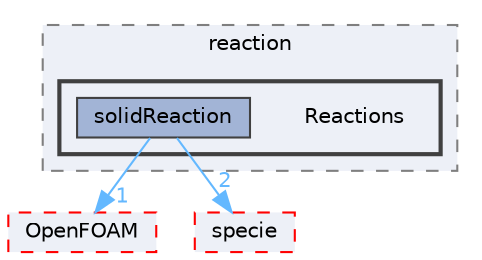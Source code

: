 digraph "src/thermophysicalModels/solidSpecie/reaction/Reactions"
{
 // LATEX_PDF_SIZE
  bgcolor="transparent";
  edge [fontname=Helvetica,fontsize=10,labelfontname=Helvetica,labelfontsize=10];
  node [fontname=Helvetica,fontsize=10,shape=box,height=0.2,width=0.4];
  compound=true
  subgraph clusterdir_7ee6e88849bd7d447ad0cb8084db3903 {
    graph [ bgcolor="#edf0f7", pencolor="grey50", label="reaction", fontname=Helvetica,fontsize=10 style="filled,dashed", URL="dir_7ee6e88849bd7d447ad0cb8084db3903.html",tooltip=""]
  subgraph clusterdir_b569cc86f2d59b27bc88e3982ef0e12a {
    graph [ bgcolor="#edf0f7", pencolor="grey25", label="", fontname=Helvetica,fontsize=10 style="filled,bold", URL="dir_b569cc86f2d59b27bc88e3982ef0e12a.html",tooltip=""]
    dir_b569cc86f2d59b27bc88e3982ef0e12a [shape=plaintext, label="Reactions"];
  dir_082a9904360112dbb6b4aaabff27a9ab [label="solidReaction", fillcolor="#a2b4d6", color="grey25", style="filled", URL="dir_082a9904360112dbb6b4aaabff27a9ab.html",tooltip=""];
  }
  }
  dir_c5473ff19b20e6ec4dfe5c310b3778a8 [label="OpenFOAM", fillcolor="#edf0f7", color="red", style="filled,dashed", URL="dir_c5473ff19b20e6ec4dfe5c310b3778a8.html",tooltip=""];
  dir_5c4bf53b114f4c9237cd4ef0431fc9bd [label="specie", fillcolor="#edf0f7", color="red", style="filled,dashed", URL="dir_5c4bf53b114f4c9237cd4ef0431fc9bd.html",tooltip=""];
  dir_082a9904360112dbb6b4aaabff27a9ab->dir_5c4bf53b114f4c9237cd4ef0431fc9bd [headlabel="2", labeldistance=1.5 headhref="dir_003640_003683.html" href="dir_003640_003683.html" color="steelblue1" fontcolor="steelblue1"];
  dir_082a9904360112dbb6b4aaabff27a9ab->dir_c5473ff19b20e6ec4dfe5c310b3778a8 [headlabel="1", labeldistance=1.5 headhref="dir_003640_002695.html" href="dir_003640_002695.html" color="steelblue1" fontcolor="steelblue1"];
}

